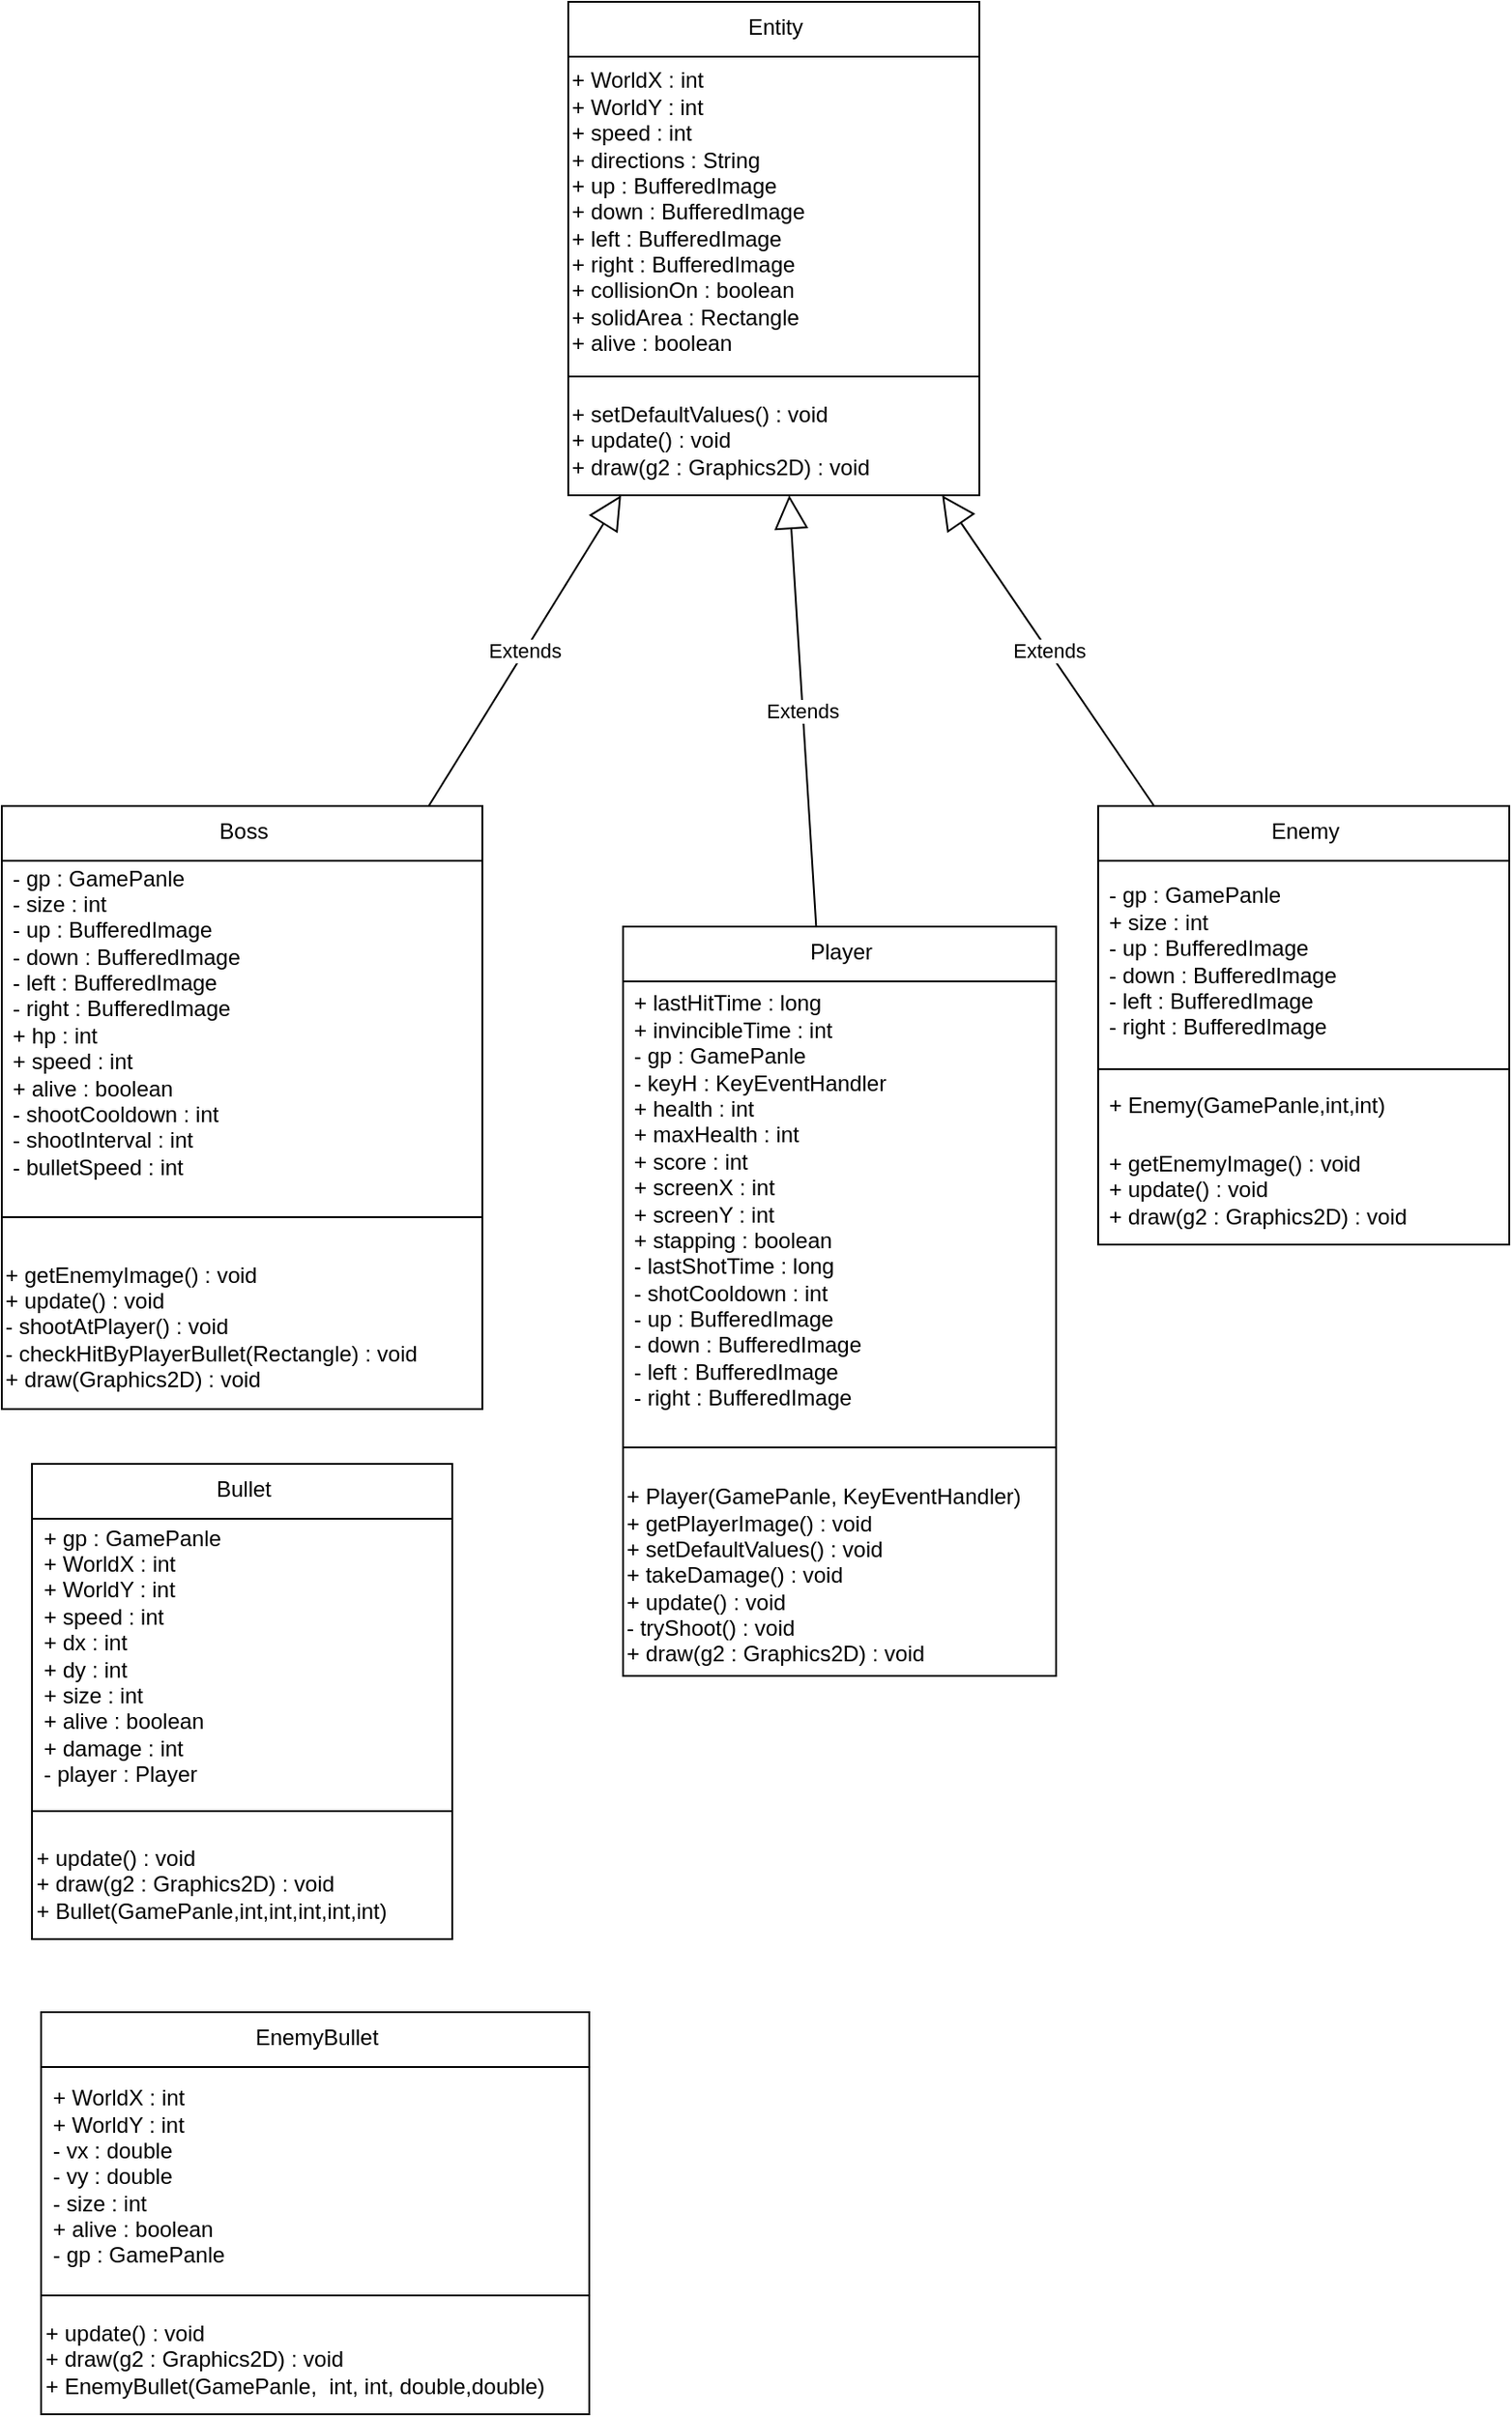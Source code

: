 <mxfile>
    <diagram id="UE8YYYguQUv4w50i2tRa" name="Page-1">
        <mxGraphModel dx="1487" dy="1637" grid="1" gridSize="10" guides="1" tooltips="1" connect="1" arrows="1" fold="1" page="1" pageScale="1" pageWidth="850" pageHeight="1100" math="0" shadow="0">
            <root>
                <mxCell id="0"/>
                <mxCell id="1" parent="0"/>
                <mxCell id="2" value="Boss" style="swimlane;fontStyle=0;align=center;verticalAlign=top;childLayout=stackLayout;horizontal=1;startSize=30;horizontalStack=0;resizeParent=1;resizeParentMax=0;resizeLast=0;collapsible=0;marginBottom=0;html=1;" parent="1" vertex="1">
                    <mxGeometry x="-80" y="-190" width="263" height="330" as="geometry"/>
                </mxCell>
                <mxCell id="3" value="&lt;div&gt;&lt;font color=&quot;#000000&quot;&gt;- gp : GamePanle&lt;/font&gt;&lt;/div&gt;&lt;div&gt;&lt;font color=&quot;#000000&quot;&gt;- size : int&lt;/font&gt;&lt;/div&gt;&lt;div&gt;&lt;font color=&quot;#000000&quot;&gt;- up : BufferedImage&lt;/font&gt;&lt;/div&gt;&lt;div&gt;&lt;font color=&quot;#000000&quot;&gt;- down : BufferedImage&lt;/font&gt;&lt;/div&gt;&lt;div&gt;&lt;font color=&quot;#000000&quot;&gt;- left : BufferedImage&lt;/font&gt;&lt;/div&gt;&lt;div&gt;&lt;font color=&quot;#000000&quot;&gt;- right : BufferedImage&lt;/font&gt;&lt;/div&gt;&lt;div&gt;&lt;font color=&quot;#000000&quot;&gt;+ hp : int&lt;/font&gt;&lt;/div&gt;&lt;div&gt;&lt;font color=&quot;#000000&quot;&gt;+ speed : int&lt;/font&gt;&lt;/div&gt;&lt;div&gt;&lt;font color=&quot;#000000&quot;&gt;+ alive : boolean&lt;/font&gt;&lt;/div&gt;&lt;div&gt;&lt;font color=&quot;#000000&quot;&gt;- shootCooldown : int&lt;/font&gt;&lt;/div&gt;&lt;div&gt;&lt;font color=&quot;#000000&quot;&gt;- shootInterval : int&lt;/font&gt;&lt;/div&gt;&lt;div&gt;&lt;font color=&quot;#000000&quot;&gt;- bulletSpeed : int&lt;/font&gt;&lt;/div&gt;&lt;div&gt;&lt;br&gt;&lt;/div&gt;" style="text;html=1;strokeColor=none;fillColor=none;align=left;verticalAlign=middle;spacingLeft=4;spacingRight=4;overflow=hidden;rotatable=0;points=[[0,0.5],[1,0.5]];portConstraint=eastwest;" parent="2" vertex="1">
                    <mxGeometry y="30" width="263" height="180" as="geometry"/>
                </mxCell>
                <mxCell id="12" style="line;strokeWidth=1;fillColor=none;align=left;verticalAlign=middle;spacingTop=-1;spacingLeft=3;spacingRight=3;rotatable=0;labelPosition=right;points=[];portConstraint=eastwest;" parent="2" vertex="1">
                    <mxGeometry y="210" width="263" height="30" as="geometry"/>
                </mxCell>
                <mxCell id="50" value="&lt;div&gt;&lt;font color=&quot;#000000&quot;&gt;+ getEnemyImage() : void&lt;/font&gt;&lt;/div&gt;&lt;div&gt;&lt;font color=&quot;#000000&quot;&gt;+ update() : void&lt;/font&gt;&lt;/div&gt;&lt;div&gt;&lt;font color=&quot;#000000&quot;&gt;- shootAtPlayer() : void&lt;/font&gt;&lt;/div&gt;&lt;div&gt;&lt;font color=&quot;#000000&quot;&gt;- checkHitByPlayerBullet(Rectangle) : void&lt;/font&gt;&lt;/div&gt;&lt;div&gt;&lt;font color=&quot;#000000&quot;&gt;+ draw(Graphics2D) : void&lt;/font&gt;&lt;/div&gt;" style="text;html=1;align=left;verticalAlign=middle;resizable=0;points=[];autosize=1;strokeColor=none;fillColor=none;" vertex="1" parent="2">
                    <mxGeometry y="240" width="263" height="90" as="geometry"/>
                </mxCell>
                <mxCell id="13" value="Bullet" style="swimlane;fontStyle=0;align=center;verticalAlign=top;childLayout=stackLayout;horizontal=1;startSize=30;horizontalStack=0;resizeParent=1;resizeParentMax=0;resizeLast=0;collapsible=0;marginBottom=0;html=1;" parent="1" vertex="1">
                    <mxGeometry x="-63.5" y="170" width="230" height="260" as="geometry"/>
                </mxCell>
                <mxCell id="14" value="&lt;div&gt;&lt;font color=&quot;#000000&quot;&gt;+ gp : GamePanle&lt;/font&gt;&lt;/div&gt;&lt;div&gt;&lt;font color=&quot;#000000&quot;&gt;+ WorldX : int&lt;/font&gt;&lt;/div&gt;&lt;div&gt;&lt;font color=&quot;#000000&quot;&gt;+ WorldY : int&lt;/font&gt;&lt;/div&gt;&lt;div&gt;&lt;font color=&quot;#000000&quot;&gt;+ speed : int&lt;/font&gt;&lt;/div&gt;&lt;div&gt;&lt;font color=&quot;#000000&quot;&gt;+ dx : int&lt;/font&gt;&lt;/div&gt;&lt;div&gt;&lt;font color=&quot;#000000&quot;&gt;+ dy : int&lt;/font&gt;&lt;/div&gt;&lt;div&gt;&lt;font color=&quot;#000000&quot;&gt;+ size : int&lt;/font&gt;&lt;/div&gt;&lt;div&gt;&lt;font color=&quot;#000000&quot;&gt;+ alive : boolean&lt;/font&gt;&lt;/div&gt;&lt;div&gt;&lt;font color=&quot;#000000&quot;&gt;+ damage : int&lt;/font&gt;&lt;/div&gt;&lt;div&gt;&lt;font color=&quot;#000000&quot;&gt;- player : Player&lt;/font&gt;&lt;/div&gt;" style="text;html=1;strokeColor=none;fillColor=none;align=left;verticalAlign=middle;spacingLeft=4;spacingRight=4;overflow=hidden;rotatable=0;points=[[0,0.5],[1,0.5]];portConstraint=eastwest;" parent="13" vertex="1">
                    <mxGeometry y="30" width="230" height="150" as="geometry"/>
                </mxCell>
                <mxCell id="17" style="line;strokeWidth=1;fillColor=none;align=left;verticalAlign=middle;spacingTop=-1;spacingLeft=3;spacingRight=3;rotatable=0;labelPosition=right;points=[];portConstraint=eastwest;" parent="13" vertex="1">
                    <mxGeometry y="180" width="230" height="20" as="geometry"/>
                </mxCell>
                <mxCell id="51" value="&lt;div&gt;&lt;font color=&quot;#000000&quot;&gt;+ update() : void&lt;/font&gt;&lt;/div&gt;&lt;div&gt;&lt;font color=&quot;#000000&quot;&gt;+ draw(g2 : Graphics2D) : void&lt;/font&gt;&lt;/div&gt;&lt;div&gt;&lt;span style=&quot;background-color: transparent;&quot;&gt;+ Bullet(GamePanle,int,int,int,int,int)&lt;/span&gt;&lt;/div&gt;" style="text;html=1;align=left;verticalAlign=middle;resizable=0;points=[];autosize=1;strokeColor=none;fillColor=none;" vertex="1" parent="13">
                    <mxGeometry y="200" width="230" height="60" as="geometry"/>
                </mxCell>
                <mxCell id="18" value="Enemy" style="swimlane;fontStyle=0;align=center;verticalAlign=top;childLayout=stackLayout;horizontal=1;startSize=30;horizontalStack=0;resizeParent=1;resizeParentMax=0;resizeLast=0;collapsible=0;marginBottom=0;html=1;" parent="1" vertex="1">
                    <mxGeometry x="520" y="-190" width="225" height="240" as="geometry"/>
                </mxCell>
                <mxCell id="19" value="&lt;div&gt;&lt;font color=&quot;#000000&quot;&gt;- gp : GamePanle&lt;/font&gt;&lt;/div&gt;&lt;div&gt;&lt;font color=&quot;#000000&quot;&gt;+ size : int&lt;/font&gt;&lt;/div&gt;&lt;div&gt;&lt;font color=&quot;#000000&quot;&gt;- up : BufferedImage&lt;/font&gt;&lt;/div&gt;&lt;div&gt;&lt;font color=&quot;#000000&quot;&gt;- down : BufferedImage&lt;/font&gt;&lt;/div&gt;&lt;div&gt;&lt;font color=&quot;#000000&quot;&gt;- left : BufferedImage&lt;/font&gt;&lt;/div&gt;&lt;div&gt;&lt;font color=&quot;#000000&quot;&gt;- right : BufferedImage&lt;/font&gt;&lt;/div&gt;" style="text;html=1;strokeColor=none;fillColor=none;align=left;verticalAlign=middle;spacingLeft=4;spacingRight=4;overflow=hidden;rotatable=0;points=[[0,0.5],[1,0.5]];portConstraint=eastwest;" parent="18" vertex="1">
                    <mxGeometry y="30" width="225" height="110" as="geometry"/>
                </mxCell>
                <mxCell id="25" style="line;strokeWidth=1;fillColor=none;align=left;verticalAlign=middle;spacingTop=-1;spacingLeft=3;spacingRight=3;rotatable=0;labelPosition=right;points=[];portConstraint=eastwest;" parent="18" vertex="1">
                    <mxGeometry y="140" width="225" height="8" as="geometry"/>
                </mxCell>
                <mxCell id="26" value="+ Enemy(GamePanle,int,int)" style="text;html=1;strokeColor=none;fillColor=none;align=left;verticalAlign=middle;spacingLeft=4;spacingRight=4;overflow=hidden;rotatable=0;points=[[0,0.5],[1,0.5]];portConstraint=eastwest;" parent="18" vertex="1">
                    <mxGeometry y="148" width="225" height="32" as="geometry"/>
                </mxCell>
                <mxCell id="28" value="&lt;div&gt;&lt;font color=&quot;#000000&quot;&gt;+ getEnemyImage() : void&lt;/font&gt;&lt;/div&gt;&lt;div&gt;&lt;font color=&quot;#000000&quot;&gt;+ update() : void&lt;/font&gt;&lt;/div&gt;&lt;div&gt;&lt;font color=&quot;#000000&quot;&gt;+ draw(g2 : Graphics2D) : void&lt;/font&gt;&lt;/div&gt;" style="text;html=1;strokeColor=none;fillColor=none;align=left;verticalAlign=middle;spacingLeft=4;spacingRight=4;overflow=hidden;rotatable=0;points=[[0,0.5],[1,0.5]];portConstraint=eastwest;" parent="18" vertex="1">
                    <mxGeometry y="180" width="225" height="60" as="geometry"/>
                </mxCell>
                <mxCell id="29" value="EnemyBullet" style="swimlane;fontStyle=0;align=center;verticalAlign=top;childLayout=stackLayout;horizontal=1;startSize=30;horizontalStack=0;resizeParent=1;resizeParentMax=0;resizeLast=0;collapsible=0;marginBottom=0;html=1;" parent="1" vertex="1">
                    <mxGeometry x="-58.5" y="470" width="300" height="220" as="geometry"/>
                </mxCell>
                <mxCell id="31" value="&lt;div&gt;&lt;font color=&quot;#000000&quot;&gt;+ WorldX : int&lt;/font&gt;&lt;/div&gt;&lt;div&gt;&lt;font color=&quot;#000000&quot;&gt;+ WorldY : int&lt;/font&gt;&lt;/div&gt;&lt;div&gt;&lt;font color=&quot;#000000&quot;&gt;- vx : double&lt;/font&gt;&lt;/div&gt;&lt;div&gt;&lt;font color=&quot;#000000&quot;&gt;- vy : double&lt;/font&gt;&lt;/div&gt;&lt;div&gt;&lt;font color=&quot;#000000&quot;&gt;- size : int&lt;/font&gt;&lt;/div&gt;&lt;div&gt;&lt;font color=&quot;#000000&quot;&gt;+ alive : boolean&lt;/font&gt;&lt;/div&gt;&lt;div&gt;&lt;font color=&quot;#000000&quot;&gt;- gp : GamePanle&lt;/font&gt;&lt;/div&gt;" style="text;html=1;strokeColor=none;fillColor=none;align=left;verticalAlign=middle;spacingLeft=4;spacingRight=4;overflow=hidden;rotatable=0;points=[[0,0.5],[1,0.5]];portConstraint=eastwest;" parent="29" vertex="1">
                    <mxGeometry y="30" width="300" height="120" as="geometry"/>
                </mxCell>
                <mxCell id="32" style="line;strokeWidth=1;fillColor=none;align=left;verticalAlign=middle;spacingTop=-1;spacingLeft=3;spacingRight=3;rotatable=0;labelPosition=right;points=[];portConstraint=eastwest;" parent="29" vertex="1">
                    <mxGeometry y="150" width="300" height="10" as="geometry"/>
                </mxCell>
                <mxCell id="53" value="&lt;div&gt;&lt;font color=&quot;#000000&quot;&gt;+ update() : void&lt;/font&gt;&lt;/div&gt;&lt;div&gt;&lt;font color=&quot;#000000&quot;&gt;+ draw(g2 : Graphics2D) : void&lt;/font&gt;&lt;/div&gt;&lt;div&gt;&lt;font&gt;+ EnemyBullet(GamePanle,&amp;nbsp; int, int, double,double)&lt;/font&gt;&lt;/div&gt;" style="text;html=1;align=left;verticalAlign=middle;resizable=0;points=[];autosize=1;strokeColor=none;fillColor=none;" vertex="1" parent="29">
                    <mxGeometry y="160" width="300" height="60" as="geometry"/>
                </mxCell>
                <mxCell id="33" value="Entity" style="swimlane;fontStyle=0;align=center;verticalAlign=top;childLayout=stackLayout;horizontal=1;startSize=30;horizontalStack=0;resizeParent=1;resizeParentMax=0;resizeLast=0;collapsible=0;marginBottom=0;html=1;" parent="1" vertex="1">
                    <mxGeometry x="230" y="-630" width="225" height="270" as="geometry"/>
                </mxCell>
                <mxCell id="54" value="&lt;div&gt;&lt;font color=&quot;#000000&quot;&gt;+ WorldX : int&lt;/font&gt;&lt;/div&gt;&lt;div&gt;&lt;font color=&quot;#000000&quot;&gt;+ WorldY : int&lt;/font&gt;&lt;/div&gt;&lt;div&gt;&lt;font color=&quot;#000000&quot;&gt;+ speed : int&lt;/font&gt;&lt;/div&gt;&lt;div&gt;&lt;font color=&quot;#000000&quot;&gt;+ directions : String&lt;/font&gt;&lt;/div&gt;&lt;div&gt;&lt;font color=&quot;#000000&quot;&gt;+ up : BufferedImage&lt;/font&gt;&lt;/div&gt;&lt;div&gt;&lt;font color=&quot;#000000&quot;&gt;+ down : BufferedImage&lt;/font&gt;&lt;/div&gt;&lt;div&gt;&lt;font color=&quot;#000000&quot;&gt;+ left : BufferedImage&lt;/font&gt;&lt;/div&gt;&lt;div&gt;&lt;font color=&quot;#000000&quot;&gt;+ right : BufferedImage&lt;/font&gt;&lt;/div&gt;&lt;div&gt;&lt;font color=&quot;#000000&quot;&gt;+ collisionOn : boolean&lt;/font&gt;&lt;/div&gt;&lt;div&gt;&lt;font color=&quot;#000000&quot;&gt;+ solidArea : Rectangle&lt;/font&gt;&lt;/div&gt;&lt;div&gt;&lt;font color=&quot;#000000&quot;&gt;+ alive : boolean&lt;/font&gt;&lt;/div&gt;" style="text;html=1;align=left;verticalAlign=middle;resizable=0;points=[];autosize=1;strokeColor=none;fillColor=none;" vertex="1" parent="33">
                    <mxGeometry y="30" width="225" height="170" as="geometry"/>
                </mxCell>
                <mxCell id="34" style="line;strokeWidth=1;fillColor=none;align=left;verticalAlign=middle;spacingTop=-1;spacingLeft=3;spacingRight=3;rotatable=0;labelPosition=right;points=[];portConstraint=eastwest;" parent="33" vertex="1">
                    <mxGeometry y="200" width="225" height="10" as="geometry"/>
                </mxCell>
                <mxCell id="56" value="&lt;div&gt;&lt;font color=&quot;#000000&quot;&gt;+ setDefaultValues() : void&lt;/font&gt;&lt;/div&gt;&lt;div&gt;&lt;font color=&quot;#000000&quot;&gt;+ update() : void&lt;/font&gt;&lt;/div&gt;&lt;div&gt;&lt;font color=&quot;#000000&quot;&gt;+ draw(g2 : Graphics2D) : void&lt;/font&gt;&lt;/div&gt;" style="text;html=1;align=left;verticalAlign=middle;resizable=0;points=[];autosize=1;strokeColor=none;fillColor=none;" vertex="1" parent="33">
                    <mxGeometry y="210" width="225" height="60" as="geometry"/>
                </mxCell>
                <mxCell id="35" value="Player" style="swimlane;fontStyle=0;align=center;verticalAlign=top;childLayout=stackLayout;horizontal=1;startSize=30;horizontalStack=0;resizeParent=1;resizeParentMax=0;resizeLast=0;collapsible=0;marginBottom=0;html=1;" parent="1" vertex="1">
                    <mxGeometry x="260" y="-124" width="237" height="410" as="geometry"/>
                </mxCell>
                <mxCell id="38" value="&lt;div&gt;&lt;font color=&quot;#000000&quot;&gt;+ lastHitTime : long&lt;/font&gt;&lt;/div&gt;&lt;div&gt;&lt;font color=&quot;#000000&quot;&gt;+ invincibleTime : int&lt;/font&gt;&lt;/div&gt;&lt;div&gt;&lt;font color=&quot;#000000&quot;&gt;- gp : GamePanle&lt;/font&gt;&lt;/div&gt;&lt;div&gt;&lt;font color=&quot;#000000&quot;&gt;- keyH : KeyEventHandler&lt;/font&gt;&lt;/div&gt;&lt;div&gt;&lt;font color=&quot;#000000&quot;&gt;+ health : int&lt;/font&gt;&lt;/div&gt;&lt;div&gt;&lt;font color=&quot;#000000&quot;&gt;+ maxHealth : int&lt;/font&gt;&lt;/div&gt;&lt;div&gt;&lt;font color=&quot;#000000&quot;&gt;+ score : int&lt;/font&gt;&lt;/div&gt;&lt;div&gt;&lt;font color=&quot;#000000&quot;&gt;+ screenX : int&lt;/font&gt;&lt;/div&gt;&lt;div&gt;&lt;font color=&quot;#000000&quot;&gt;+ screenY : int&lt;/font&gt;&lt;/div&gt;&lt;div&gt;&lt;font color=&quot;#000000&quot;&gt;+ stapping : boolean&lt;/font&gt;&lt;/div&gt;&lt;div&gt;&lt;font color=&quot;#000000&quot;&gt;- lastShotTime : long&lt;/font&gt;&lt;/div&gt;&lt;div&gt;&lt;font color=&quot;#000000&quot;&gt;- shotCooldown : int&lt;/font&gt;&lt;/div&gt;&lt;div&gt;&lt;font color=&quot;#000000&quot;&gt;- up : BufferedImage&lt;/font&gt;&lt;/div&gt;&lt;div&gt;&lt;font color=&quot;#000000&quot;&gt;- down : BufferedImage&lt;/font&gt;&lt;/div&gt;&lt;div&gt;&lt;font color=&quot;#000000&quot;&gt;- left : BufferedImage&lt;/font&gt;&lt;/div&gt;&lt;div&gt;&lt;font color=&quot;#000000&quot;&gt;- right : BufferedImage&lt;/font&gt;&lt;/div&gt;" style="text;html=1;strokeColor=none;fillColor=none;align=left;verticalAlign=middle;spacingLeft=4;spacingRight=4;overflow=hidden;rotatable=0;points=[[0,0.5],[1,0.5]];portConstraint=eastwest;" parent="35" vertex="1">
                    <mxGeometry y="30" width="237" height="240" as="geometry"/>
                </mxCell>
                <mxCell id="46" style="line;strokeWidth=1;fillColor=none;align=left;verticalAlign=middle;spacingTop=-1;spacingLeft=3;spacingRight=3;rotatable=0;labelPosition=right;points=[];portConstraint=eastwest;" parent="35" vertex="1">
                    <mxGeometry y="270" width="237" height="30" as="geometry"/>
                </mxCell>
                <mxCell id="52" value="+ Player(GamePanle, KeyEventHandler)&lt;div&gt;&lt;div&gt;+ getPlayerImage() : void&lt;/div&gt;&lt;div&gt;+ setDefaultValues() : void&lt;/div&gt;&lt;div&gt;+ takeDamage() : void&lt;/div&gt;&lt;div&gt;+ update() : void&lt;/div&gt;&lt;div&gt;- tryShoot() : void&lt;/div&gt;&lt;div&gt;+ draw(g2 : Graphics2D) : void&lt;/div&gt;&lt;/div&gt;" style="text;html=1;align=left;verticalAlign=middle;resizable=0;points=[];autosize=1;strokeColor=none;fillColor=none;" vertex="1" parent="35">
                    <mxGeometry y="300" width="237" height="110" as="geometry"/>
                </mxCell>
                <mxCell id="47" value="Extends" style="endArrow=block;endSize=16;endFill=0;html=1" parent="1" source="2" target="33" edge="1">
                    <mxGeometry width="160" relative="1" as="geometry"/>
                </mxCell>
                <mxCell id="48" value="Extends" style="endArrow=block;endSize=16;endFill=0;html=1" parent="1" source="18" target="33" edge="1">
                    <mxGeometry width="160" relative="1" as="geometry"/>
                </mxCell>
                <mxCell id="49" value="Extends" style="endArrow=block;endSize=16;endFill=0;html=1" parent="1" source="35" target="33" edge="1">
                    <mxGeometry width="160" relative="1" as="geometry"/>
                </mxCell>
            </root>
        </mxGraphModel>
    </diagram>
</mxfile>